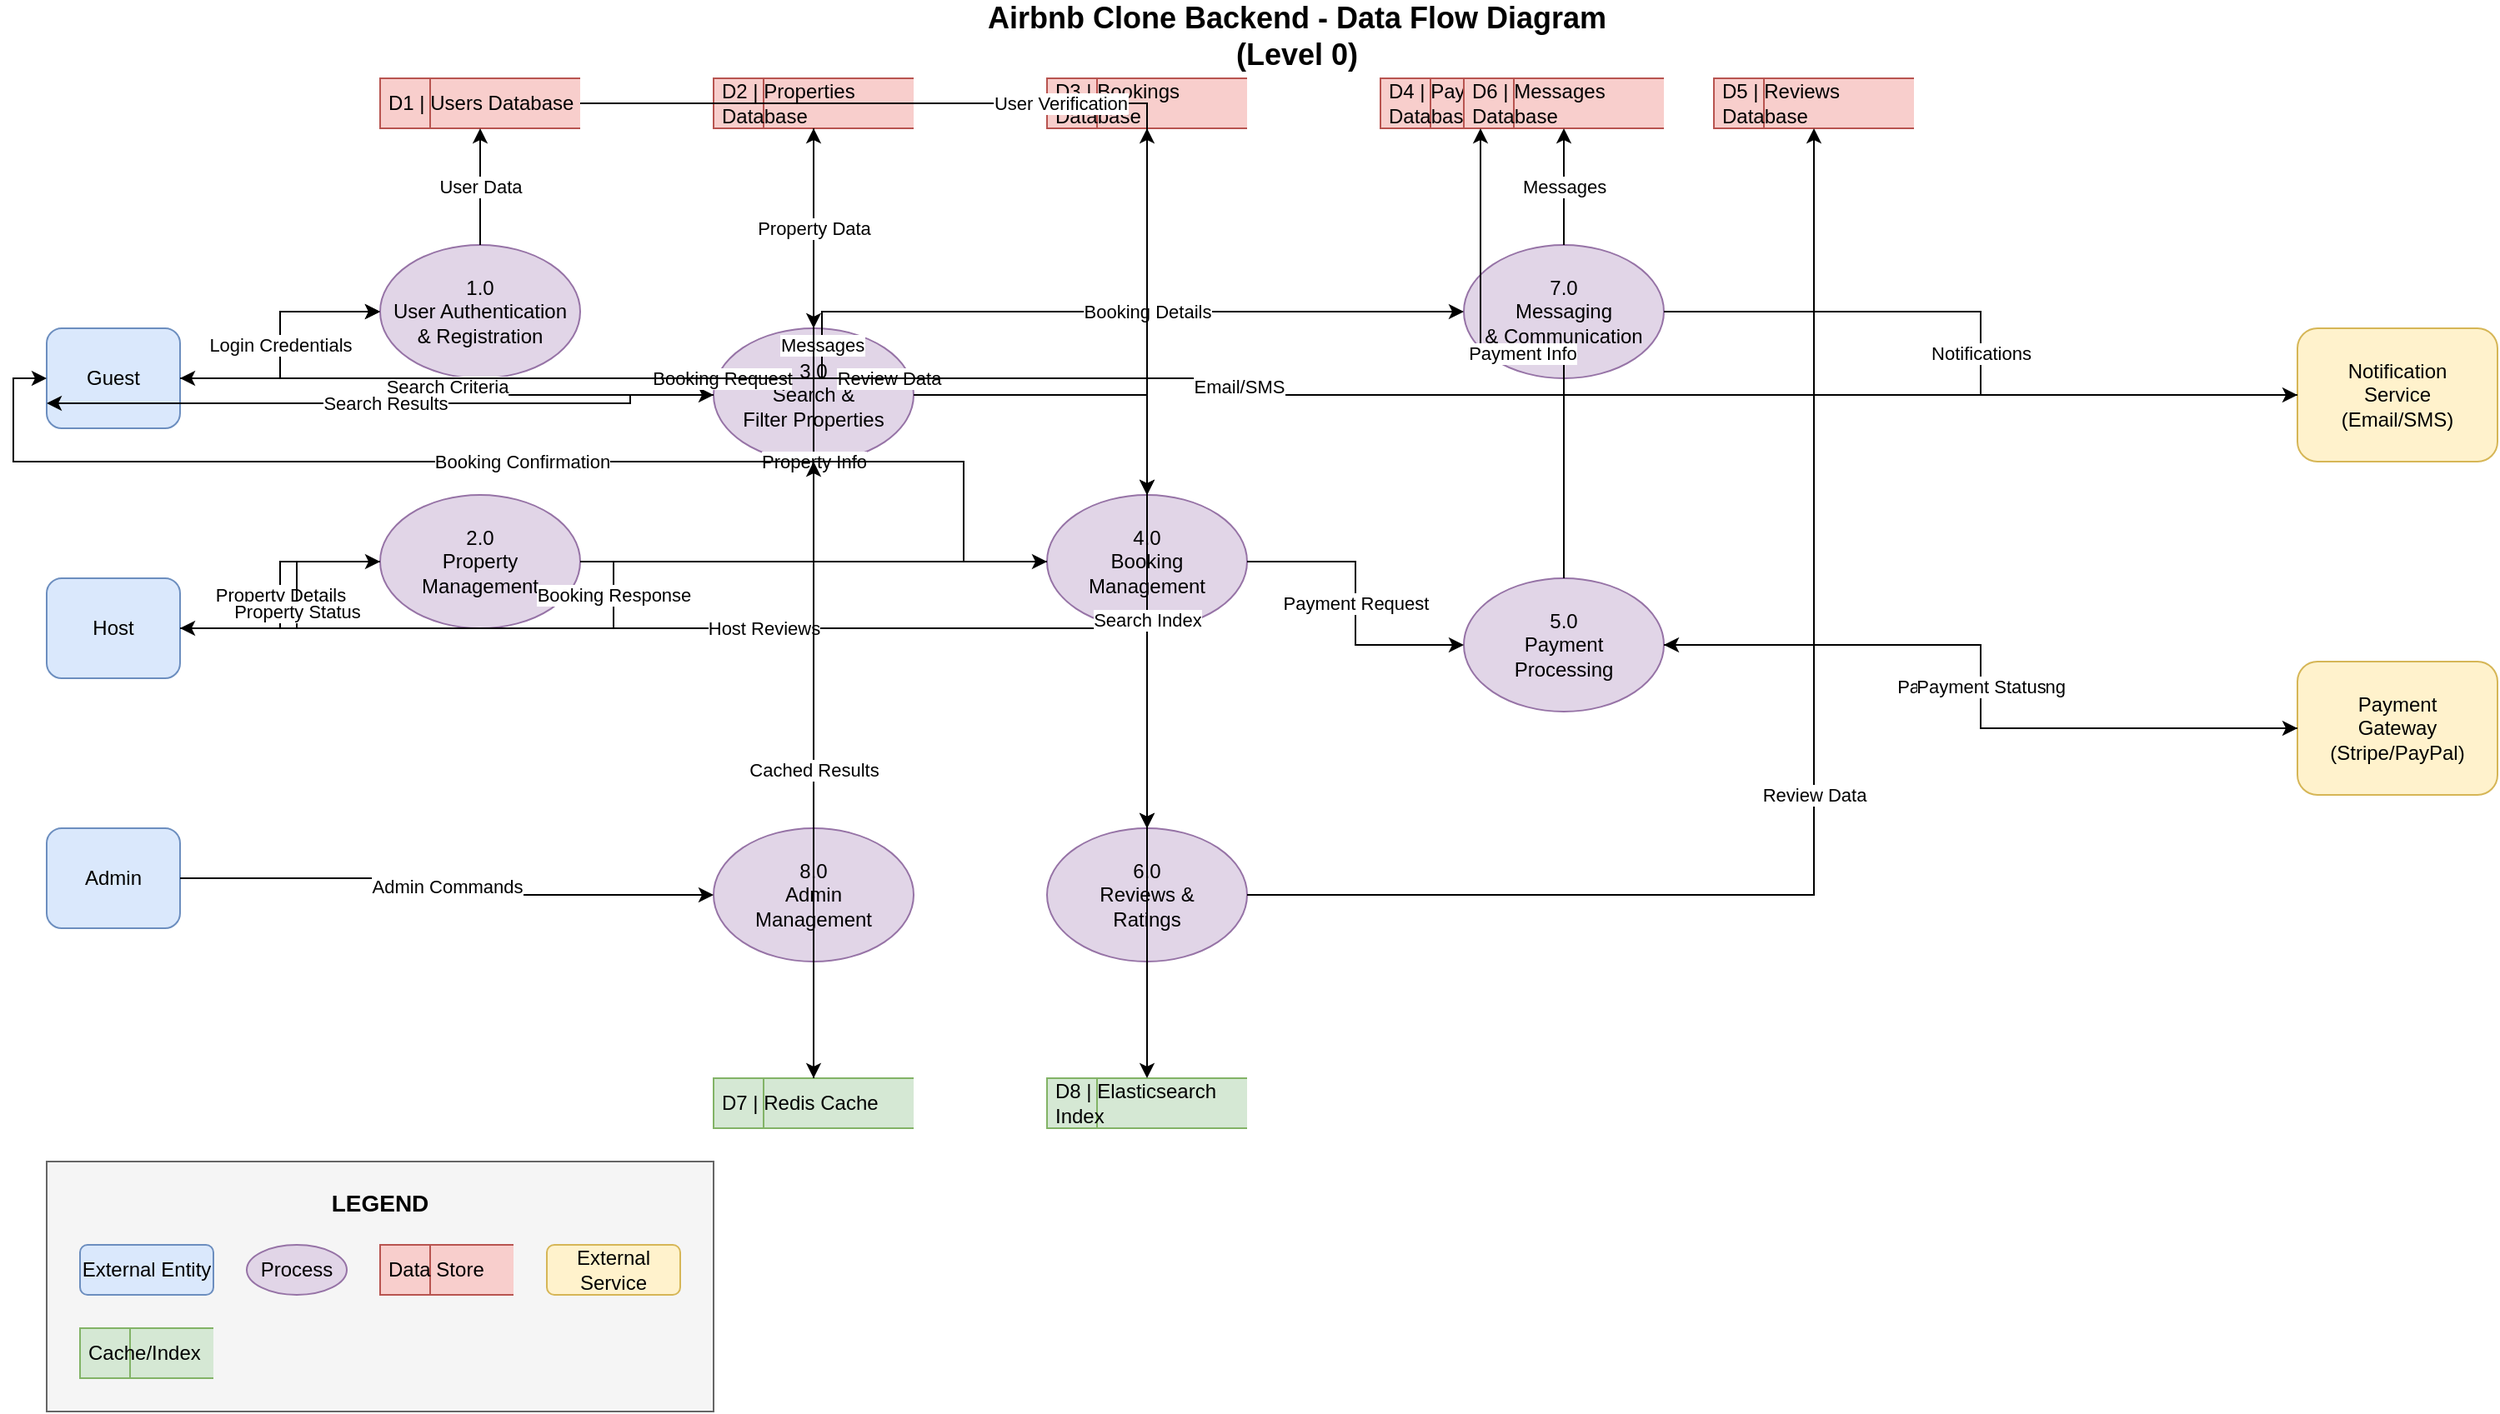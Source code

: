 <mxfile version="22.1.16" type="device">
  <diagram name="Airbnb Data Flow Diagram" id="airbnb-dfd">
    <mxGraphModel dx="1422" dy="794" grid="1" gridSize="10" guides="1" tooltips="1" connect="1" arrows="1" fold="1" page="1" pageScale="1" pageWidth="1654" pageHeight="1169" math="0" shadow="0">
      <root>
        <mxCell id="0" />
        <mxCell id="1" parent="0" />
        
        <!-- External Entities -->
        <mxCell id="guest" value="Guest" style="rounded=1;whiteSpace=wrap;html=1;fillColor=#dae8fc;strokeColor=#6c8ebf;" vertex="1" parent="1">
          <mxGeometry x="50" y="200" width="80" height="60" as="geometry" />
        </mxCell>
        
        <mxCell id="host" value="Host" style="rounded=1;whiteSpace=wrap;html=1;fillColor=#dae8fc;strokeColor=#6c8ebf;" vertex="1" parent="1">
          <mxGeometry x="50" y="350" width="80" height="60" as="geometry" />
        </mxCell>
        
        <mxCell id="admin" value="Admin" style="rounded=1;whiteSpace=wrap;html=1;fillColor=#dae8fc;strokeColor=#6c8ebf;" vertex="1" parent="1">
          <mxGeometry x="50" y="500" width="80" height="60" as="geometry" />
        </mxCell>
        
        <mxCell id="payment-gateway" value="Payment&#10;Gateway&#10;(Stripe/PayPal)" style="rounded=1;whiteSpace=wrap;html=1;fillColor=#fff2cc;strokeColor=#d6b656;" vertex="1" parent="1">
          <mxGeometry x="1400" y="400" width="120" height="80" as="geometry" />
        </mxCell>
        
        <mxCell id="notification-service" value="Notification&#10;Service&#10;(Email/SMS)" style="rounded=1;whiteSpace=wrap;html=1;fillColor=#fff2cc;strokeColor=#d6b656;" vertex="1" parent="1">
          <mxGeometry x="1400" y="200" width="120" height="80" as="geometry" />
        </mxCell>
        
        <!-- Core Processes -->
        <mxCell id="user-auth" value="1.0&#10;User Authentication&#10;&amp; Registration" style="ellipse;whiteSpace=wrap;html=1;fillColor=#e1d5e7;strokeColor=#9673a6;" vertex="1" parent="1">
          <mxGeometry x="250" y="150" width="120" height="80" as="geometry" />
        </mxCell>
        
        <mxCell id="property-mgmt" value="2.0&#10;Property&#10;Management" style="ellipse;whiteSpace=wrap;html=1;fillColor=#e1d5e7;strokeColor=#9673a6;" vertex="1" parent="1">
          <mxGeometry x="250" y="300" width="120" height="80" as="geometry" />
        </mxCell>
        
        <mxCell id="search-filter" value="3.0&#10;Search &amp;&#10;Filter Properties" style="ellipse;whiteSpace=wrap;html=1;fillColor=#e1d5e7;strokeColor=#9673a6;" vertex="1" parent="1">
          <mxGeometry x="450" y="200" width="120" height="80" as="geometry" />
        </mxCell>
        
        <mxCell id="booking-mgmt" value="4.0&#10;Booking&#10;Management" style="ellipse;whiteSpace=wrap;html=1;fillColor=#e1d5e7;strokeColor=#9673a6;" vertex="1" parent="1">
          <mxGeometry x="650" y="300" width="120" height="80" as="geometry" />
        </mxCell>
        
        <mxCell id="payment-proc" value="5.0&#10;Payment&#10;Processing" style="ellipse;whiteSpace=wrap;html=1;fillColor=#e1d5e7;strokeColor=#9673a6;" vertex="1" parent="1">
          <mxGeometry x="900" y="350" width="120" height="80" as="geometry" />
        </mxCell>
        
        <mxCell id="review-rating" value="6.0&#10;Reviews &amp;&#10;Ratings" style="ellipse;whiteSpace=wrap;html=1;fillColor=#e1d5e7;strokeColor=#9673a6;" vertex="1" parent="1">
          <mxGeometry x="650" y="500" width="120" height="80" as="geometry" />
        </mxCell>
        
        <mxCell id="messaging" value="7.0&#10;Messaging&#10;&amp; Communication" style="ellipse;whiteSpace=wrap;html=1;fillColor=#e1d5e7;strokeColor=#9673a6;" vertex="1" parent="1">
          <mxGeometry x="900" y="150" width="120" height="80" as="geometry" />
        </mxCell>
        
        <mxCell id="admin-mgmt" value="8.0&#10;Admin&#10;Management" style="ellipse;whiteSpace=wrap;html=1;fillColor=#e1d5e7;strokeColor=#9673a6;" vertex="1" parent="1">
          <mxGeometry x="450" y="500" width="120" height="80" as="geometry" />
        </mxCell>
        
        <!-- Data Stores -->
        <mxCell id="user-store" value="D1 | Users Database" style="html=1;dashed=0;whiteSpace=wrap;shape=mxgraph.dfd.dataStoreID;align=left;spacingLeft=3;points=[[0,0],[0.5,0],[1,0],[0,0.5],[1,0.5],[0,1],[0.5,1],[1,1]];fillColor=#f8cecc;strokeColor=#b85450;" vertex="1" parent="1">
          <mxGeometry x="250" y="50" width="120" height="30" as="geometry" />
        </mxCell>
        
        <mxCell id="property-store" value="D2 | Properties Database" style="html=1;dashed=0;whiteSpace=wrap;shape=mxgraph.dfd.dataStoreID;align=left;spacingLeft=3;points=[[0,0],[0.5,0],[1,0],[0,0.5],[1,0.5],[0,1],[0.5,1],[1,1]];fillColor=#f8cecc;strokeColor=#b85450;" vertex="1" parent="1">
          <mxGeometry x="450" y="50" width="120" height="30" as="geometry" />
        </mxCell>
        
        <mxCell id="booking-store" value="D3 | Bookings Database" style="html=1;dashed=0;whiteSpace=wrap;shape=mxgraph.dfd.dataStoreID;align=left;spacingLeft=3;points=[[0,0],[0.5,0],[1,0],[0,0.5],[1,0.5],[0,1],[0.5,1],[1,1]];fillColor=#f8cecc;strokeColor=#b85450;" vertex="1" parent="1">
          <mxGeometry x="650" y="50" width="120" height="30" as="geometry" />
        </mxCell>
        
        <mxCell id="payment-store" value="D4 | Payments Database" style="html=1;dashed=0;whiteSpace=wrap;shape=mxgraph.dfd.dataStoreID;align=left;spacingLeft=3;points=[[0,0],[0.5,0],[1,0],[0,0.5],[1,0.5],[0,1],[0.5,1],[1,1]];fillColor=#f8cecc;strokeColor=#b85450;" vertex="1" parent="1">
          <mxGeometry x="850" y="50" width="120" height="30" as="geometry" />
        </mxCell>
        
        <mxCell id="review-store" value="D5 | Reviews Database" style="html=1;dashed=0;whiteSpace=wrap;shape=mxgraph.dfd.dataStoreID;align=left;spacingLeft=3;points=[[0,0],[0.5,0],[1,0],[0,0.5],[1,0.5],[0,1],[0.5,1],[1,1]];fillColor=#f8cecc;strokeColor=#b85450;" vertex="1" parent="1">
          <mxGeometry x="1050" y="50" width="120" height="30" as="geometry" />
        </mxCell>
        
        <mxCell id="message-store" value="D6 | Messages Database" style="html=1;dashed=0;whiteSpace=wrap;shape=mxgraph.dfd.dataStoreID;align=left;spacingLeft=3;points=[[0,0],[0.5,0],[1,0],[0,0.5],[1,0.5],[0,1],[0.5,1],[1,1]];fillColor=#f8cecc;strokeColor=#b85450;" vertex="1" parent="1">
          <mxGeometry x="900" y="50" width="120" height="30" as="geometry" />
        </mxCell>
        
        <mxCell id="cache-store" value="D7 | Redis Cache" style="html=1;dashed=0;whiteSpace=wrap;shape=mxgraph.dfd.dataStoreID;align=left;spacingLeft=3;points=[[0,0],[0.5,0],[1,0],[0,0.5],[1,0.5],[0,1],[0.5,1],[1,1]];fillColor=#d5e8d4;strokeColor=#82b366;" vertex="1" parent="1">
          <mxGeometry x="450" y="650" width="120" height="30" as="geometry" />
        </mxCell>
        
        <mxCell id="search-store" value="D8 | Elasticsearch Index" style="html=1;dashed=0;whiteSpace=wrap;shape=mxgraph.dfd.dataStoreID;align=left;spacingLeft=3;points=[[0,0],[0.5,0],[1,0],[0,0.5],[1,0.5],[0,1],[0.5,1],[1,1]];fillColor=#d5e8d4;strokeColor=#82b366;" vertex="1" parent="1">
          <mxGeometry x="650" y="650" width="120" height="30" as="geometry" />
        </mxCell>
        
        <!-- Data Flow Arrows -->
        
        <!-- Guest flows -->
        <mxCell id="flow1" value="Registration Data" style="edgeStyle=orthogonalEdgeStyle;rounded=0;orthogonalLoop=1;jettySize=auto;html=1;" edge="1" parent="1" source="guest" target="user-auth">
          <mxGeometry relative="1" as="geometry" />
        </mxCell>
        
        <mxCell id="flow2" value="Login Credentials" style="edgeStyle=orthogonalEdgeStyle;rounded=0;orthogonalLoop=1;jettySize=auto;html=1;" edge="1" parent="1" source="guest" target="user-auth">
          <mxGeometry relative="1" as="geometry">
            <mxPoint x="180" y="220" as="sourcePoint" />
            <mxPoint x="250" y="180" as="targetPoint" />
          </mxGeometry>
        </mxCell>
        
        <mxCell id="flow3" value="Search Criteria" style="edgeStyle=orthogonalEdgeStyle;rounded=0;orthogonalLoop=1;jettySize=auto;html=1;" edge="1" parent="1" source="guest" target="search-filter">
          <mxGeometry relative="1" as="geometry" />
        </mxCell>
        
        <mxCell id="flow4" value="Booking Request" style="edgeStyle=orthogonalEdgeStyle;rounded=0;orthogonalLoop=1;jettySize=auto;html=1;" edge="1" parent="1" source="guest" target="booking-mgmt">
          <mxGeometry relative="1" as="geometry" />
        </mxCell>
        
        <mxCell id="flow5" value="Review Data" style="edgeStyle=orthogonalEdgeStyle;rounded=0;orthogonalLoop=1;jettySize=auto;html=1;" edge="1" parent="1" source="guest" target="review-rating">
          <mxGeometry relative="1" as="geometry" />
        </mxCell>
        
        <mxCell id="flow6" value="Messages" style="edgeStyle=orthogonalEdgeStyle;rounded=0;orthogonalLoop=1;jettySize=auto;html=1;" edge="1" parent="1" source="guest" target="messaging">
          <mxGeometry relative="1" as="geometry" />
        </mxCell>
        
        <!-- Host flows -->
        <mxCell id="flow7" value="Property Details" style="edgeStyle=orthogonalEdgeStyle;rounded=0;orthogonalLoop=1;jettySize=auto;html=1;" edge="1" parent="1" source="host" target="property-mgmt">
          <mxGeometry relative="1" as="geometry" />
        </mxCell>
        
        <mxCell id="flow8" value="Booking Response" style="edgeStyle=orthogonalEdgeStyle;rounded=0;orthogonalLoop=1;jettySize=auto;html=1;" edge="1" parent="1" source="host" target="booking-mgmt">
          <mxGeometry relative="1" as="geometry" />
        </mxCell>
        
        <mxCell id="flow9" value="Host Reviews" style="edgeStyle=orthogonalEdgeStyle;rounded=0;orthogonalLoop=1;jettySize=auto;html=1;" edge="1" parent="1" source="host" target="review-rating">
          <mxGeometry relative="1" as="geometry" />
        </mxCell>
        
        <!-- Admin flows -->
        <mxCell id="flow10" value="Admin Commands" style="edgeStyle=orthogonalEdgeStyle;rounded=0;orthogonalLoop=1;jettySize=auto;html=1;" edge="1" parent="1" source="admin" target="admin-mgmt">
          <mxGeometry relative="1" as="geometry" />
        </mxCell>
        
        <!-- Process to Data Store flows -->
        <mxCell id="flow11" value="User Data" style="edgeStyle=orthogonalEdgeStyle;rounded=0;orthogonalLoop=1;jettySize=auto;html=1;" edge="1" parent="1" source="user-auth" target="user-store">
          <mxGeometry relative="1" as="geometry" />
        </mxCell>
        
        <mxCell id="flow12" value="Property Info" style="edgeStyle=orthogonalEdgeStyle;rounded=0;orthogonalLoop=1;jettySize=auto;html=1;" edge="1" parent="1" source="property-mgmt" target="property-store">
          <mxGeometry relative="1" as="geometry" />
        </mxCell>
        
        <mxCell id="flow13" value="Search Index" style="edgeStyle=orthogonalEdgeStyle;rounded=0;orthogonalLoop=1;jettySize=auto;html=1;" edge="1" parent="1" source="search-filter" target="search-store">
          <mxGeometry relative="1" as="geometry" />
        </mxCell>
        
        <mxCell id="flow14" value="Booking Details" style="edgeStyle=orthogonalEdgeStyle;rounded=0;orthogonalLoop=1;jettySize=auto;html=1;" edge="1" parent="1" source="booking-mgmt" target="booking-store">
          <mxGeometry relative="1" as="geometry" />
        </mxCell>
        
        <mxCell id="flow15" value="Payment Info" style="edgeStyle=orthogonalEdgeStyle;rounded=0;orthogonalLoop=1;jettySize=auto;html=1;" edge="1" parent="1" source="payment-proc" target="payment-store">
          <mxGeometry relative="1" as="geometry" />
        </mxCell>
        
        <mxCell id="flow16" value="Review Data" style="edgeStyle=orthogonalEdgeStyle;rounded=0;orthogonalLoop=1;jettySize=auto;html=1;" edge="1" parent="1" source="review-rating" target="review-store">
          <mxGeometry relative="1" as="geometry" />
        </mxCell>
        
        <mxCell id="flow17" value="Messages" style="edgeStyle=orthogonalEdgeStyle;rounded=0;orthogonalLoop=1;jettySize=auto;html=1;" edge="1" parent="1" source="messaging" target="message-store">
          <mxGeometry relative="1" as="geometry" />
        </mxCell>
        
        <!-- Process interactions -->
        <mxCell id="flow18" value="Payment Request" style="edgeStyle=orthogonalEdgeStyle;rounded=0;orthogonalLoop=1;jettySize=auto;html=1;" edge="1" parent="1" source="booking-mgmt" target="payment-proc">
          <mxGeometry relative="1" as="geometry" />
        </mxCell>
        
        <mxCell id="flow19" value="Property Data" style="edgeStyle=orthogonalEdgeStyle;rounded=0;orthogonalLoop=1;jettySize=auto;html=1;" edge="1" parent="1" source="property-store" target="search-filter">
          <mxGeometry relative="1" as="geometry" />
        </mxCell>
        
        <mxCell id="flow20" value="User Verification" style="edgeStyle=orthogonalEdgeStyle;rounded=0;orthogonalLoop=1;jettySize=auto;html=1;" edge="1" parent="1" source="user-store" target="booking-mgmt">
          <mxGeometry relative="1" as="geometry" />
        </mxCell>
        
        <!-- External service flows -->
        <mxCell id="flow21" value="Payment Processing" style="edgeStyle=orthogonalEdgeStyle;rounded=0;orthogonalLoop=1;jettySize=auto;html=1;" edge="1" parent="1" source="payment-proc" target="payment-gateway">
          <mxGeometry relative="1" as="geometry" />
        </mxCell>
        
        <mxCell id="flow22" value="Payment Status" style="edgeStyle=orthogonalEdgeStyle;rounded=0;orthogonalLoop=1;jettySize=auto;html=1;" edge="1" parent="1" source="payment-gateway" target="payment-proc">
          <mxGeometry relative="1" as="geometry" />
        </mxCell>
        
        <mxCell id="flow23" value="Notifications" style="edgeStyle=orthogonalEdgeStyle;rounded=0;orthogonalLoop=1;jettySize=auto;html=1;" edge="1" parent="1" source="messaging" target="notification-service">
          <mxGeometry relative="1" as="geometry" />
        </mxCell>
        
        <mxCell id="flow24" value="Email/SMS" style="edgeStyle=orthogonalEdgeStyle;rounded=0;orthogonalLoop=1;jettySize=auto;html=1;" edge="1" parent="1" source="notification-service" target="guest">
          <mxGeometry relative="1" as="geometry" />
        </mxCell>
        
        <!-- Cache interactions -->
        <mxCell id="flow25" value="Cache Data" style="edgeStyle=orthogonalEdgeStyle;rounded=0;orthogonalLoop=1;jettySize=auto;html=1;" edge="1" parent="1" source="search-filter" target="cache-store">
          <mxGeometry relative="1" as="geometry" />
        </mxCell>
        
        <mxCell id="flow26" value="Cached Results" style="edgeStyle=orthogonalEdgeStyle;rounded=0;orthogonalLoop=1;jettySize=auto;html=1;" edge="1" parent="1" source="cache-store" target="search-filter">
          <mxGeometry relative="1" as="geometry" />
        </mxCell>
        
        <!-- Return flows -->
        <mxCell id="flow27" value="Search Results" style="edgeStyle=orthogonalEdgeStyle;rounded=0;orthogonalLoop=1;jettySize=auto;html=1;entryX=0;entryY=0.75;" edge="1" parent="1" source="search-filter" target="guest">
          <mxGeometry relative="1" as="geometry">
            <Array as="points">
              <mxPoint x="400" y="240" />
              <mxPoint x="400" y="245" />
              <mxPoint x="130" y="245" />
            </Array>
          </mxGeometry>
        </mxCell>
        
        <mxCell id="flow28" value="Booking Confirmation" style="edgeStyle=orthogonalEdgeStyle;rounded=0;orthogonalLoop=1;jettySize=auto;html=1;" edge="1" parent="1" source="booking-mgmt" target="guest">
          <mxGeometry relative="1" as="geometry">
            <Array as="points">
              <mxPoint x="600" y="340" />
              <mxPoint x="600" y="280" />
              <mxPoint x="30" y="280" />
              <mxPoint x="30" y="230" />
            </Array>
          </mxGeometry>
        </mxCell>
        
        <mxCell id="flow29" value="Property Status" style="edgeStyle=orthogonalEdgeStyle;rounded=0;orthogonalLoop=1;jettySize=auto;html=1;" edge="1" parent="1" source="property-mgmt" target="host">
          <mxGeometry relative="1" as="geometry">
            <Array as="points">
              <mxPoint x="200" y="340" />
              <mxPoint x="200" y="380" />
            </Array>
          </mxGeometry>
        </mxCell>
        
        <!-- Legend -->
        <mxCell id="legend-bg" value="" style="rounded=0;whiteSpace=wrap;html=1;fillColor=#f5f5f5;strokeColor=#666666;" vertex="1" parent="1">
          <mxGeometry x="50" y="700" width="400" height="150" as="geometry" />
        </mxCell>
        
        <mxCell id="legend-title" value="LEGEND" style="text;html=1;strokeColor=none;fillColor=none;align=center;verticalAlign=middle;whiteSpace=wrap;rounded=0;fontSize=14;fontStyle=1;" vertex="1" parent="1">
          <mxGeometry x="220" y="710" width="60" height="30" as="geometry" />
        </mxCell>
        
        <mxCell id="legend-entity" value="External Entity" style="rounded=1;whiteSpace=wrap;html=1;fillColor=#dae8fc;strokeColor=#6c8ebf;" vertex="1" parent="1">
          <mxGeometry x="70" y="750" width="80" height="30" as="geometry" />
        </mxCell>
        
        <mxCell id="legend-process" value="Process" style="ellipse;whiteSpace=wrap;html=1;fillColor=#e1d5e7;strokeColor=#9673a6;" vertex="1" parent="1">
          <mxGeometry x="170" y="750" width="60" height="30" as="geometry" />
        </mxCell>
        
        <mxCell id="legend-datastore" value="Data Store" style="html=1;dashed=0;whiteSpace=wrap;shape=mxgraph.dfd.dataStoreID;align=left;spacingLeft=3;fillColor=#f8cecc;strokeColor=#b85450;" vertex="1" parent="1">
          <mxGeometry x="250" y="750" width="80" height="30" as="geometry" />
        </mxCell>
        
        <mxCell id="legend-external" value="External Service" style="rounded=1;whiteSpace=wrap;html=1;fillColor=#fff2cc;strokeColor=#d6b656;" vertex="1" parent="1">
          <mxGeometry x="350" y="750" width="80" height="30" as="geometry" />
        </mxCell>
        
        <mxCell id="legend-cache" value="Cache/Index" style="html=1;dashed=0;whiteSpace=wrap;shape=mxgraph.dfd.dataStoreID;align=left;spacingLeft=3;fillColor=#d5e8d4;strokeColor=#82b366;" vertex="1" parent="1">
          <mxGeometry x="70" y="800" width="80" height="30" as="geometry" />
        </mxCell>
        
        <!-- Title -->
        <mxCell id="title" value="Airbnb Clone Backend - Data Flow Diagram (Level 0)" style="text;html=1;strokeColor=none;fillColor=none;align=center;verticalAlign=middle;whiteSpace=wrap;rounded=0;fontSize=18;fontStyle=1;" vertex="1" parent="1">
          <mxGeometry x="600" y="10" width="400" height="30" as="geometry" />
        </mxCell>
        
      </root>
    </mxGraphModel>
  </diagram>
</mxfile>
